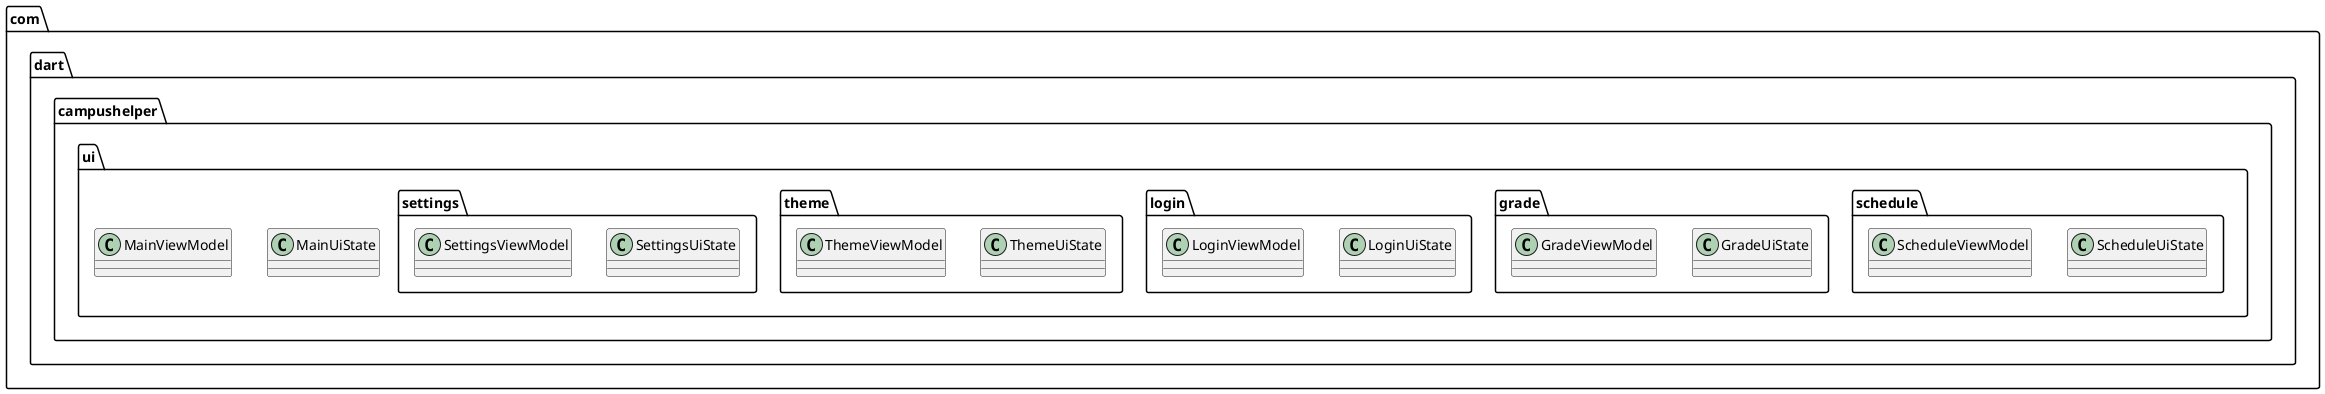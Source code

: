 @startuml
class com.dart.campushelper.ui.MainUiState {
}
class com.dart.campushelper.ui.MainViewModel {
}
class com.dart.campushelper.ui.schedule.ScheduleUiState {
}
class com.dart.campushelper.ui.schedule.ScheduleViewModel {
}
class com.dart.campushelper.ui.grade.GradeUiState {
}
class com.dart.campushelper.ui.grade.GradeViewModel {
}
class com.dart.campushelper.ui.login.LoginUiState {
}
class com.dart.campushelper.ui.login.LoginViewModel {
}
class com.dart.campushelper.ui.theme.ThemeUiState {
}
class com.dart.campushelper.ui.theme.ThemeViewModel {
}
class com.dart.campushelper.ui.settings.SettingsUiState {
}
class com.dart.campushelper.ui.settings.SettingsViewModel {
}
@enduml